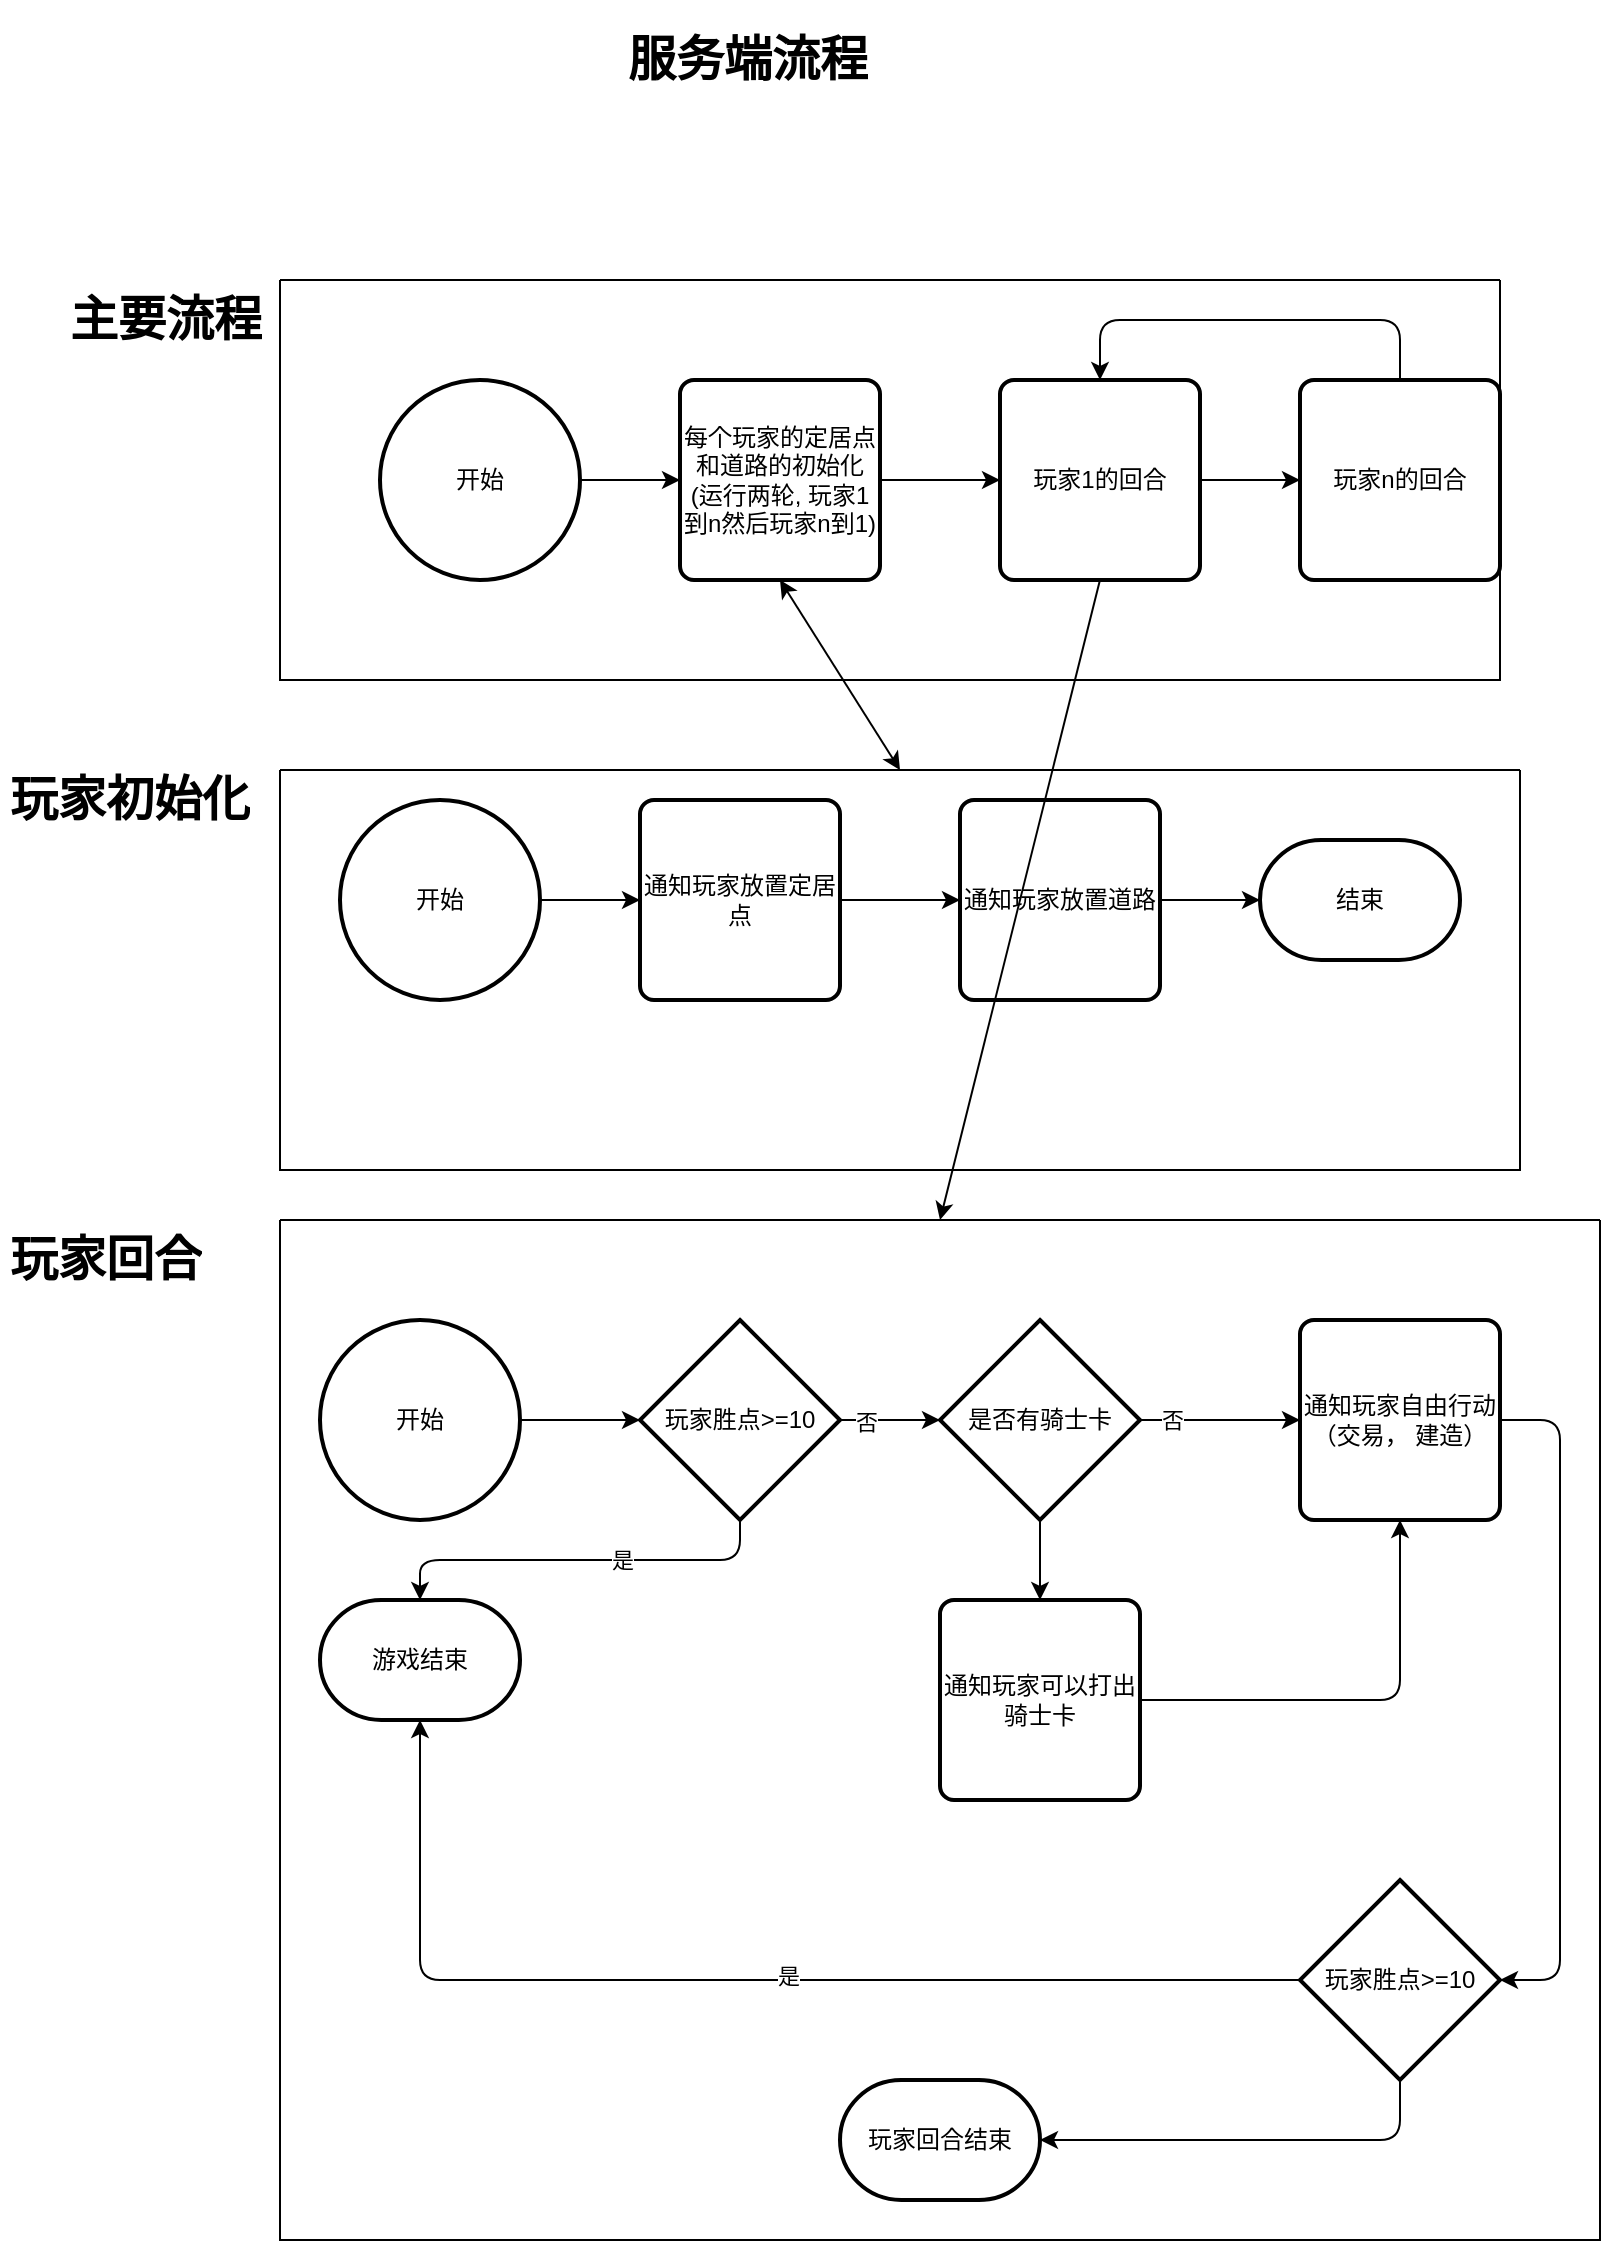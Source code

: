 <mxfile>
    <diagram id="j197bDDQUlHH8MY3ejUf" name="服务端流程">
        <mxGraphModel dx="1027" dy="472" grid="1" gridSize="10" guides="1" tooltips="1" connect="1" arrows="1" fold="1" page="1" pageScale="1" pageWidth="827" pageHeight="1169" math="0" shadow="0">
            <root>
                <mxCell id="0"/>
                <mxCell id="1" parent="0"/>
                <mxCell id="27" value="&lt;h1&gt;主要流程&lt;/h1&gt;" style="text;html=1;strokeColor=none;fillColor=none;spacing=5;spacingTop=-20;whiteSpace=wrap;overflow=hidden;rounded=0;" parent="1" vertex="1">
                    <mxGeometry x="50" y="140" width="105" height="40" as="geometry"/>
                </mxCell>
                <mxCell id="28" value="" style="swimlane;startSize=0;" parent="1" vertex="1">
                    <mxGeometry x="160" y="140" width="610" height="200" as="geometry">
                        <mxRectangle x="160" y="140" width="50" height="40" as="alternateBounds"/>
                    </mxGeometry>
                </mxCell>
                <mxCell id="41" style="edgeStyle=none;html=1;exitX=1;exitY=0.5;exitDx=0;exitDy=0;" parent="28" source="33" target="40" edge="1">
                    <mxGeometry relative="1" as="geometry"/>
                </mxCell>
                <mxCell id="33" value="每个玩家的定居点和道路的初始化&lt;br&gt;(运行两轮, 玩家1到n然后玩家n到1)" style="rounded=1;whiteSpace=wrap;html=1;absoluteArcSize=1;arcSize=14;strokeWidth=2;" parent="28" vertex="1">
                    <mxGeometry x="200" y="50" width="100" height="100" as="geometry"/>
                </mxCell>
                <mxCell id="43" style="edgeStyle=none;html=1;exitX=0.5;exitY=0;exitDx=0;exitDy=0;entryX=0.5;entryY=0;entryDx=0;entryDy=0;" parent="28" source="35" target="40" edge="1">
                    <mxGeometry relative="1" as="geometry">
                        <Array as="points">
                            <mxPoint x="560" y="20"/>
                            <mxPoint x="410" y="20"/>
                        </Array>
                    </mxGeometry>
                </mxCell>
                <mxCell id="35" value="玩家n的回合" style="rounded=1;whiteSpace=wrap;html=1;absoluteArcSize=1;arcSize=14;strokeWidth=2;" parent="28" vertex="1">
                    <mxGeometry x="510" y="50" width="100" height="100" as="geometry"/>
                </mxCell>
                <mxCell id="39" style="edgeStyle=none;html=1;exitX=1;exitY=0.5;exitDx=0;exitDy=0;exitPerimeter=0;" parent="28" source="38" target="33" edge="1">
                    <mxGeometry relative="1" as="geometry"/>
                </mxCell>
                <mxCell id="38" value="开始" style="strokeWidth=2;html=1;shape=mxgraph.flowchart.start_2;whiteSpace=wrap;" parent="28" vertex="1">
                    <mxGeometry x="50" y="50" width="100" height="100" as="geometry"/>
                </mxCell>
                <mxCell id="42" style="edgeStyle=none;html=1;exitX=1;exitY=0.5;exitDx=0;exitDy=0;entryX=0;entryY=0.5;entryDx=0;entryDy=0;" parent="28" source="40" target="35" edge="1">
                    <mxGeometry relative="1" as="geometry"/>
                </mxCell>
                <mxCell id="40" value="玩家1的回合" style="rounded=1;whiteSpace=wrap;html=1;absoluteArcSize=1;arcSize=14;strokeWidth=2;" parent="28" vertex="1">
                    <mxGeometry x="360" y="50" width="100" height="100" as="geometry"/>
                </mxCell>
                <mxCell id="44" value="&lt;h1&gt;玩家初始化&lt;/h1&gt;" style="text;html=1;strokeColor=none;fillColor=none;spacing=5;spacingTop=-20;whiteSpace=wrap;overflow=hidden;rounded=0;" parent="1" vertex="1">
                    <mxGeometry x="20" y="380" width="135" height="40" as="geometry"/>
                </mxCell>
                <mxCell id="45" value="" style="swimlane;startSize=0;" parent="1" vertex="1">
                    <mxGeometry x="160" y="385" width="620" height="200" as="geometry">
                        <mxRectangle x="160" y="385" width="50" height="40" as="alternateBounds"/>
                    </mxGeometry>
                </mxCell>
                <mxCell id="52" style="edgeStyle=none;html=1;exitX=1;exitY=0.5;exitDx=0;exitDy=0;exitPerimeter=0;entryX=0;entryY=0.5;entryDx=0;entryDy=0;" parent="45" source="50" target="51" edge="1">
                    <mxGeometry relative="1" as="geometry"/>
                </mxCell>
                <mxCell id="50" value="开始" style="strokeWidth=2;html=1;shape=mxgraph.flowchart.start_2;whiteSpace=wrap;" parent="45" vertex="1">
                    <mxGeometry x="30" y="15" width="100" height="100" as="geometry"/>
                </mxCell>
                <mxCell id="54" style="edgeStyle=none;html=1;exitX=1;exitY=0.5;exitDx=0;exitDy=0;" parent="45" source="51" target="53" edge="1">
                    <mxGeometry relative="1" as="geometry"/>
                </mxCell>
                <mxCell id="51" value="通知玩家放置定居点" style="rounded=1;whiteSpace=wrap;html=1;absoluteArcSize=1;arcSize=14;strokeWidth=2;" parent="45" vertex="1">
                    <mxGeometry x="180" y="15" width="100" height="100" as="geometry"/>
                </mxCell>
                <mxCell id="64" style="edgeStyle=none;html=1;exitX=1;exitY=0.5;exitDx=0;exitDy=0;entryX=0;entryY=0.5;entryDx=0;entryDy=0;entryPerimeter=0;" parent="45" source="53" target="63" edge="1">
                    <mxGeometry relative="1" as="geometry"/>
                </mxCell>
                <mxCell id="53" value="通知玩家放置道路" style="rounded=1;whiteSpace=wrap;html=1;absoluteArcSize=1;arcSize=14;strokeWidth=2;" parent="45" vertex="1">
                    <mxGeometry x="340" y="15" width="100" height="100" as="geometry"/>
                </mxCell>
                <mxCell id="63" value="结束" style="strokeWidth=2;html=1;shape=mxgraph.flowchart.terminator;whiteSpace=wrap;" parent="45" vertex="1">
                    <mxGeometry x="490" y="35" width="100" height="60" as="geometry"/>
                </mxCell>
                <mxCell id="48" value="" style="endArrow=classic;startArrow=classic;html=1;entryX=0.5;entryY=1;entryDx=0;entryDy=0;exitX=0.5;exitY=0;exitDx=0;exitDy=0;" parent="1" source="45" target="33" edge="1">
                    <mxGeometry width="50" height="50" relative="1" as="geometry">
                        <mxPoint x="380" y="370" as="sourcePoint"/>
                        <mxPoint x="430" y="320" as="targetPoint"/>
                    </mxGeometry>
                </mxCell>
                <mxCell id="55" value="&lt;h1&gt;玩家回合&lt;/h1&gt;" style="text;html=1;strokeColor=none;fillColor=none;spacing=5;spacingTop=-20;whiteSpace=wrap;overflow=hidden;rounded=0;" parent="1" vertex="1">
                    <mxGeometry x="20" y="610" width="135" height="40" as="geometry"/>
                </mxCell>
                <mxCell id="56" value="" style="swimlane;startSize=0;" parent="1" vertex="1">
                    <mxGeometry x="160" y="610" width="660" height="510" as="geometry">
                        <mxRectangle x="160" y="610" width="50" height="40" as="alternateBounds"/>
                    </mxGeometry>
                </mxCell>
                <mxCell id="60" style="edgeStyle=none;html=1;entryX=0;entryY=0.5;entryDx=0;entryDy=0;entryPerimeter=0;" parent="56" source="57" target="59" edge="1">
                    <mxGeometry relative="1" as="geometry"/>
                </mxCell>
                <mxCell id="57" value="开始" style="strokeWidth=2;html=1;shape=mxgraph.flowchart.start_2;whiteSpace=wrap;" parent="56" vertex="1">
                    <mxGeometry x="20" y="50" width="100" height="100" as="geometry"/>
                </mxCell>
                <mxCell id="62" style="edgeStyle=none;html=1;entryX=0.5;entryY=0;entryDx=0;entryDy=0;entryPerimeter=0;exitX=0.5;exitY=1;exitDx=0;exitDy=0;exitPerimeter=0;" parent="56" source="59" target="61" edge="1">
                    <mxGeometry relative="1" as="geometry">
                        <Array as="points">
                            <mxPoint x="230" y="170"/>
                            <mxPoint x="70" y="170"/>
                        </Array>
                    </mxGeometry>
                </mxCell>
                <mxCell id="69" value="是" style="edgeLabel;html=1;align=center;verticalAlign=middle;resizable=0;points=[];" parent="62" vertex="1" connectable="0">
                    <mxGeometry x="-0.208" relative="1" as="geometry">
                        <mxPoint as="offset"/>
                    </mxGeometry>
                </mxCell>
                <mxCell id="67" style="edgeStyle=none;html=1;exitX=1;exitY=0.5;exitDx=0;exitDy=0;exitPerimeter=0;entryX=0;entryY=0.5;entryDx=0;entryDy=0;entryPerimeter=0;" parent="56" source="59" target="66" edge="1">
                    <mxGeometry relative="1" as="geometry"/>
                </mxCell>
                <mxCell id="70" value="否" style="edgeLabel;html=1;align=center;verticalAlign=middle;resizable=0;points=[];" parent="67" vertex="1" connectable="0">
                    <mxGeometry x="-0.472" y="-1" relative="1" as="geometry">
                        <mxPoint as="offset"/>
                    </mxGeometry>
                </mxCell>
                <mxCell id="59" value="玩家胜点&amp;gt;=10" style="strokeWidth=2;html=1;shape=mxgraph.flowchart.decision;whiteSpace=wrap;" parent="56" vertex="1">
                    <mxGeometry x="180" y="50" width="100" height="100" as="geometry"/>
                </mxCell>
                <mxCell id="61" value="游戏结束" style="strokeWidth=2;html=1;shape=mxgraph.flowchart.terminator;whiteSpace=wrap;" parent="56" vertex="1">
                    <mxGeometry x="20" y="190" width="100" height="60" as="geometry"/>
                </mxCell>
                <mxCell id="74" style="edgeStyle=none;html=1;entryX=0;entryY=0.5;entryDx=0;entryDy=0;" parent="56" source="66" target="82" edge="1">
                    <mxGeometry relative="1" as="geometry">
                        <mxPoint x="490" y="100" as="targetPoint"/>
                    </mxGeometry>
                </mxCell>
                <mxCell id="76" value="否" style="edgeLabel;html=1;align=center;verticalAlign=middle;resizable=0;points=[];" parent="74" vertex="1" connectable="0">
                    <mxGeometry x="-0.61" relative="1" as="geometry">
                        <mxPoint as="offset"/>
                    </mxGeometry>
                </mxCell>
                <mxCell id="78" style="edgeStyle=none;html=1;entryX=0.5;entryY=0;entryDx=0;entryDy=0;" parent="56" source="66" target="77" edge="1">
                    <mxGeometry relative="1" as="geometry"/>
                </mxCell>
                <mxCell id="66" value="是否有骑士卡" style="strokeWidth=2;html=1;shape=mxgraph.flowchart.decision;whiteSpace=wrap;" parent="56" vertex="1">
                    <mxGeometry x="330" y="50" width="100" height="100" as="geometry"/>
                </mxCell>
                <mxCell id="79" style="edgeStyle=none;html=1;entryX=0.5;entryY=1;entryDx=0;entryDy=0;" parent="56" source="77" target="82" edge="1">
                    <mxGeometry relative="1" as="geometry">
                        <mxPoint x="510" y="100" as="targetPoint"/>
                        <Array as="points">
                            <mxPoint x="560" y="240"/>
                        </Array>
                    </mxGeometry>
                </mxCell>
                <mxCell id="77" value="通知玩家可以打出骑士卡" style="rounded=1;whiteSpace=wrap;html=1;absoluteArcSize=1;arcSize=14;strokeWidth=2;" parent="56" vertex="1">
                    <mxGeometry x="330" y="190" width="100" height="100" as="geometry"/>
                </mxCell>
                <mxCell id="85" style="edgeStyle=none;html=1;exitX=1;exitY=0.5;exitDx=0;exitDy=0;entryX=1;entryY=0.5;entryDx=0;entryDy=0;entryPerimeter=0;" parent="56" source="82" target="84" edge="1">
                    <mxGeometry relative="1" as="geometry">
                        <Array as="points">
                            <mxPoint x="640" y="100"/>
                            <mxPoint x="640" y="240"/>
                            <mxPoint x="640" y="380"/>
                        </Array>
                    </mxGeometry>
                </mxCell>
                <mxCell id="82" value="通知玩家自由行动&lt;br&gt;（交易， 建造）" style="rounded=1;whiteSpace=wrap;html=1;absoluteArcSize=1;arcSize=14;strokeWidth=2;" parent="56" vertex="1">
                    <mxGeometry x="510" y="50" width="100" height="100" as="geometry"/>
                </mxCell>
                <mxCell id="86" style="edgeStyle=none;html=1;exitX=0;exitY=0.5;exitDx=0;exitDy=0;exitPerimeter=0;entryX=0.5;entryY=1;entryDx=0;entryDy=0;entryPerimeter=0;" parent="56" source="84" target="61" edge="1">
                    <mxGeometry relative="1" as="geometry">
                        <Array as="points">
                            <mxPoint x="70" y="380"/>
                        </Array>
                    </mxGeometry>
                </mxCell>
                <mxCell id="87" value="是" style="edgeLabel;html=1;align=center;verticalAlign=middle;resizable=0;points=[];" parent="86" vertex="1" connectable="0">
                    <mxGeometry x="-0.106" y="-2" relative="1" as="geometry">
                        <mxPoint x="-1" as="offset"/>
                    </mxGeometry>
                </mxCell>
                <mxCell id="89" style="edgeStyle=none;html=1;entryX=1;entryY=0.5;entryDx=0;entryDy=0;entryPerimeter=0;" parent="56" source="84" target="88" edge="1">
                    <mxGeometry relative="1" as="geometry">
                        <Array as="points">
                            <mxPoint x="560" y="460"/>
                        </Array>
                    </mxGeometry>
                </mxCell>
                <mxCell id="84" value="玩家胜点&amp;gt;=10" style="strokeWidth=2;html=1;shape=mxgraph.flowchart.decision;whiteSpace=wrap;" parent="56" vertex="1">
                    <mxGeometry x="510" y="330" width="100" height="100" as="geometry"/>
                </mxCell>
                <mxCell id="88" value="玩家回合结束" style="strokeWidth=2;html=1;shape=mxgraph.flowchart.terminator;whiteSpace=wrap;" parent="56" vertex="1">
                    <mxGeometry x="280" y="430" width="100" height="60" as="geometry"/>
                </mxCell>
                <mxCell id="65" style="edgeStyle=none;html=1;exitX=0.5;exitY=1;exitDx=0;exitDy=0;entryX=0.5;entryY=0;entryDx=0;entryDy=0;" parent="1" source="40" target="56" edge="1">
                    <mxGeometry relative="1" as="geometry"/>
                </mxCell>
                <mxCell id="90" value="&lt;h1&gt;服务端流程&lt;/h1&gt;" style="text;html=1;strokeColor=none;fillColor=none;spacing=5;spacingTop=-20;whiteSpace=wrap;overflow=hidden;rounded=0;" parent="1" vertex="1">
                    <mxGeometry x="329" y="10" width="190" height="40" as="geometry"/>
                </mxCell>
            </root>
        </mxGraphModel>
    </diagram>
    <diagram id="2wfHwG8VKm7meQdzHb-h" name="第 2 页">
        <mxGraphModel dx="1027" dy="1641" grid="1" gridSize="10" guides="1" tooltips="1" connect="1" arrows="1" fold="1" page="1" pageScale="1" pageWidth="827" pageHeight="1169" math="0" shadow="0">
            <root>
                <mxCell id="7Dl9o-xgZ-vxcTdd5YCx-0"/>
                <mxCell id="7Dl9o-xgZ-vxcTdd5YCx-1" parent="7Dl9o-xgZ-vxcTdd5YCx-0"/>
                <mxCell id="7Dl9o-xgZ-vxcTdd5YCx-2" value="&lt;h1&gt;客户端流程&lt;/h1&gt;" style="text;html=1;strokeColor=none;fillColor=none;spacing=5;spacingTop=-20;whiteSpace=wrap;overflow=hidden;rounded=0;" vertex="1" parent="7Dl9o-xgZ-vxcTdd5YCx-1">
                    <mxGeometry x="50" width="190" height="50" as="geometry"/>
                </mxCell>
            </root>
        </mxGraphModel>
    </diagram>
</mxfile>